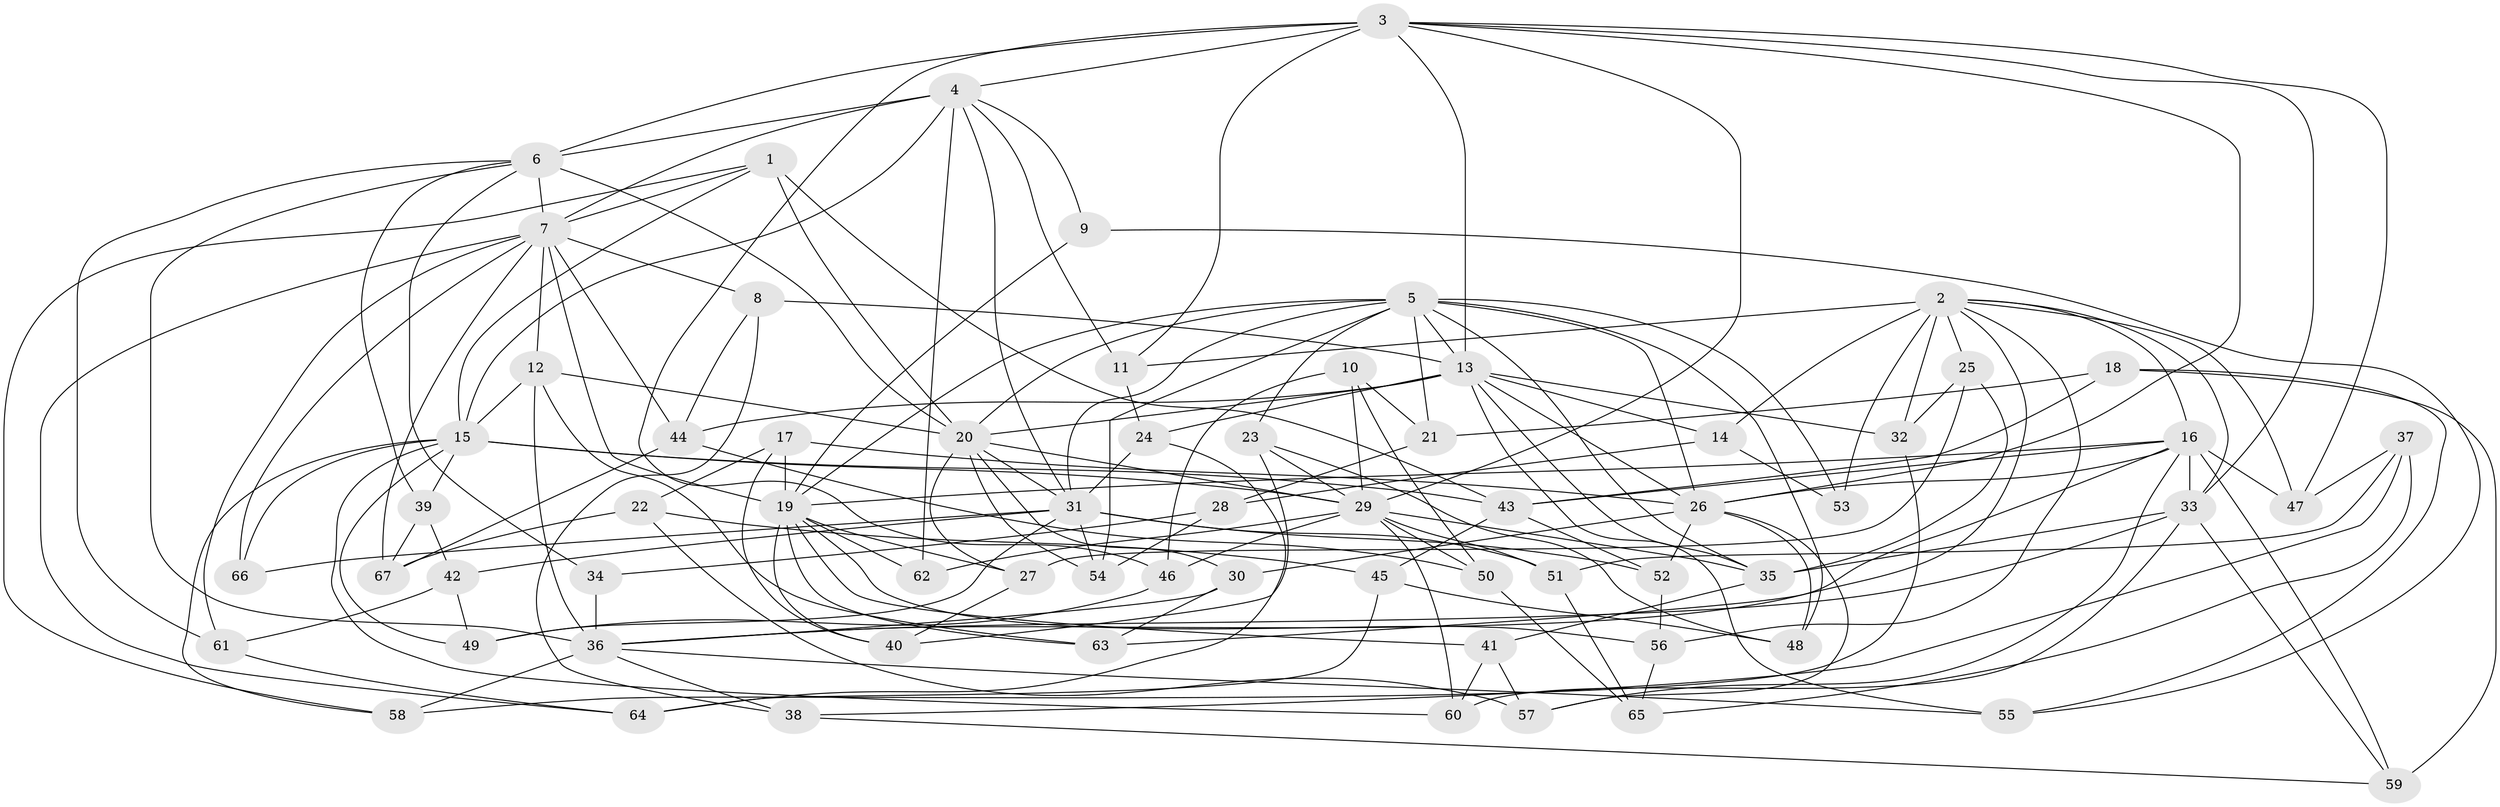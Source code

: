 // original degree distribution, {4: 1.0}
// Generated by graph-tools (version 1.1) at 2025/37/03/09/25 02:37:55]
// undirected, 67 vertices, 180 edges
graph export_dot {
graph [start="1"]
  node [color=gray90,style=filled];
  1;
  2;
  3;
  4;
  5;
  6;
  7;
  8;
  9;
  10;
  11;
  12;
  13;
  14;
  15;
  16;
  17;
  18;
  19;
  20;
  21;
  22;
  23;
  24;
  25;
  26;
  27;
  28;
  29;
  30;
  31;
  32;
  33;
  34;
  35;
  36;
  37;
  38;
  39;
  40;
  41;
  42;
  43;
  44;
  45;
  46;
  47;
  48;
  49;
  50;
  51;
  52;
  53;
  54;
  55;
  56;
  57;
  58;
  59;
  60;
  61;
  62;
  63;
  64;
  65;
  66;
  67;
  1 -- 7 [weight=1.0];
  1 -- 15 [weight=1.0];
  1 -- 20 [weight=1.0];
  1 -- 43 [weight=2.0];
  1 -- 58 [weight=1.0];
  2 -- 11 [weight=1.0];
  2 -- 14 [weight=1.0];
  2 -- 16 [weight=1.0];
  2 -- 25 [weight=1.0];
  2 -- 32 [weight=1.0];
  2 -- 33 [weight=1.0];
  2 -- 47 [weight=1.0];
  2 -- 53 [weight=3.0];
  2 -- 56 [weight=1.0];
  2 -- 63 [weight=1.0];
  3 -- 4 [weight=2.0];
  3 -- 6 [weight=1.0];
  3 -- 11 [weight=1.0];
  3 -- 13 [weight=1.0];
  3 -- 26 [weight=1.0];
  3 -- 29 [weight=1.0];
  3 -- 33 [weight=1.0];
  3 -- 46 [weight=1.0];
  3 -- 47 [weight=1.0];
  4 -- 6 [weight=2.0];
  4 -- 7 [weight=2.0];
  4 -- 9 [weight=2.0];
  4 -- 11 [weight=1.0];
  4 -- 15 [weight=1.0];
  4 -- 31 [weight=1.0];
  4 -- 62 [weight=1.0];
  5 -- 13 [weight=1.0];
  5 -- 19 [weight=1.0];
  5 -- 20 [weight=1.0];
  5 -- 21 [weight=1.0];
  5 -- 23 [weight=1.0];
  5 -- 26 [weight=1.0];
  5 -- 31 [weight=1.0];
  5 -- 35 [weight=1.0];
  5 -- 48 [weight=1.0];
  5 -- 53 [weight=2.0];
  5 -- 54 [weight=1.0];
  6 -- 7 [weight=1.0];
  6 -- 20 [weight=1.0];
  6 -- 34 [weight=2.0];
  6 -- 36 [weight=1.0];
  6 -- 39 [weight=1.0];
  6 -- 61 [weight=1.0];
  7 -- 8 [weight=1.0];
  7 -- 12 [weight=1.0];
  7 -- 19 [weight=1.0];
  7 -- 44 [weight=1.0];
  7 -- 61 [weight=1.0];
  7 -- 64 [weight=1.0];
  7 -- 66 [weight=1.0];
  7 -- 67 [weight=1.0];
  8 -- 13 [weight=1.0];
  8 -- 38 [weight=1.0];
  8 -- 44 [weight=1.0];
  9 -- 19 [weight=1.0];
  9 -- 55 [weight=1.0];
  10 -- 21 [weight=1.0];
  10 -- 29 [weight=1.0];
  10 -- 46 [weight=1.0];
  10 -- 50 [weight=1.0];
  11 -- 24 [weight=1.0];
  12 -- 15 [weight=1.0];
  12 -- 20 [weight=2.0];
  12 -- 36 [weight=1.0];
  12 -- 63 [weight=1.0];
  13 -- 14 [weight=1.0];
  13 -- 20 [weight=1.0];
  13 -- 24 [weight=1.0];
  13 -- 26 [weight=1.0];
  13 -- 32 [weight=1.0];
  13 -- 35 [weight=1.0];
  13 -- 44 [weight=2.0];
  13 -- 55 [weight=1.0];
  14 -- 28 [weight=1.0];
  14 -- 53 [weight=1.0];
  15 -- 29 [weight=1.0];
  15 -- 39 [weight=1.0];
  15 -- 43 [weight=2.0];
  15 -- 49 [weight=1.0];
  15 -- 58 [weight=1.0];
  15 -- 60 [weight=1.0];
  15 -- 66 [weight=2.0];
  16 -- 19 [weight=1.0];
  16 -- 26 [weight=2.0];
  16 -- 33 [weight=2.0];
  16 -- 36 [weight=2.0];
  16 -- 43 [weight=1.0];
  16 -- 47 [weight=1.0];
  16 -- 57 [weight=1.0];
  16 -- 59 [weight=1.0];
  17 -- 19 [weight=1.0];
  17 -- 22 [weight=1.0];
  17 -- 26 [weight=1.0];
  17 -- 40 [weight=1.0];
  18 -- 21 [weight=1.0];
  18 -- 43 [weight=1.0];
  18 -- 55 [weight=1.0];
  18 -- 59 [weight=1.0];
  19 -- 27 [weight=1.0];
  19 -- 40 [weight=1.0];
  19 -- 41 [weight=1.0];
  19 -- 56 [weight=1.0];
  19 -- 62 [weight=2.0];
  19 -- 63 [weight=1.0];
  20 -- 27 [weight=1.0];
  20 -- 29 [weight=2.0];
  20 -- 30 [weight=1.0];
  20 -- 31 [weight=1.0];
  20 -- 54 [weight=1.0];
  21 -- 28 [weight=1.0];
  22 -- 45 [weight=1.0];
  22 -- 57 [weight=1.0];
  22 -- 67 [weight=1.0];
  23 -- 29 [weight=1.0];
  23 -- 40 [weight=1.0];
  23 -- 48 [weight=1.0];
  24 -- 31 [weight=1.0];
  24 -- 64 [weight=1.0];
  25 -- 27 [weight=1.0];
  25 -- 32 [weight=1.0];
  25 -- 35 [weight=1.0];
  26 -- 30 [weight=1.0];
  26 -- 48 [weight=1.0];
  26 -- 52 [weight=1.0];
  26 -- 57 [weight=1.0];
  27 -- 40 [weight=1.0];
  28 -- 34 [weight=1.0];
  28 -- 54 [weight=1.0];
  29 -- 35 [weight=1.0];
  29 -- 46 [weight=1.0];
  29 -- 50 [weight=1.0];
  29 -- 51 [weight=1.0];
  29 -- 60 [weight=1.0];
  29 -- 62 [weight=1.0];
  30 -- 36 [weight=1.0];
  30 -- 63 [weight=1.0];
  31 -- 42 [weight=1.0];
  31 -- 49 [weight=1.0];
  31 -- 51 [weight=1.0];
  31 -- 52 [weight=1.0];
  31 -- 54 [weight=1.0];
  31 -- 66 [weight=1.0];
  32 -- 58 [weight=1.0];
  33 -- 35 [weight=1.0];
  33 -- 36 [weight=1.0];
  33 -- 59 [weight=1.0];
  33 -- 60 [weight=1.0];
  34 -- 36 [weight=1.0];
  35 -- 41 [weight=1.0];
  36 -- 38 [weight=1.0];
  36 -- 55 [weight=1.0];
  36 -- 58 [weight=1.0];
  37 -- 38 [weight=1.0];
  37 -- 47 [weight=1.0];
  37 -- 51 [weight=1.0];
  37 -- 65 [weight=1.0];
  38 -- 59 [weight=1.0];
  39 -- 42 [weight=1.0];
  39 -- 67 [weight=1.0];
  41 -- 57 [weight=1.0];
  41 -- 60 [weight=1.0];
  42 -- 49 [weight=1.0];
  42 -- 61 [weight=1.0];
  43 -- 45 [weight=1.0];
  43 -- 52 [weight=1.0];
  44 -- 50 [weight=1.0];
  44 -- 67 [weight=1.0];
  45 -- 48 [weight=1.0];
  45 -- 64 [weight=1.0];
  46 -- 49 [weight=1.0];
  50 -- 65 [weight=1.0];
  51 -- 65 [weight=1.0];
  52 -- 56 [weight=1.0];
  56 -- 65 [weight=1.0];
  61 -- 64 [weight=1.0];
}
